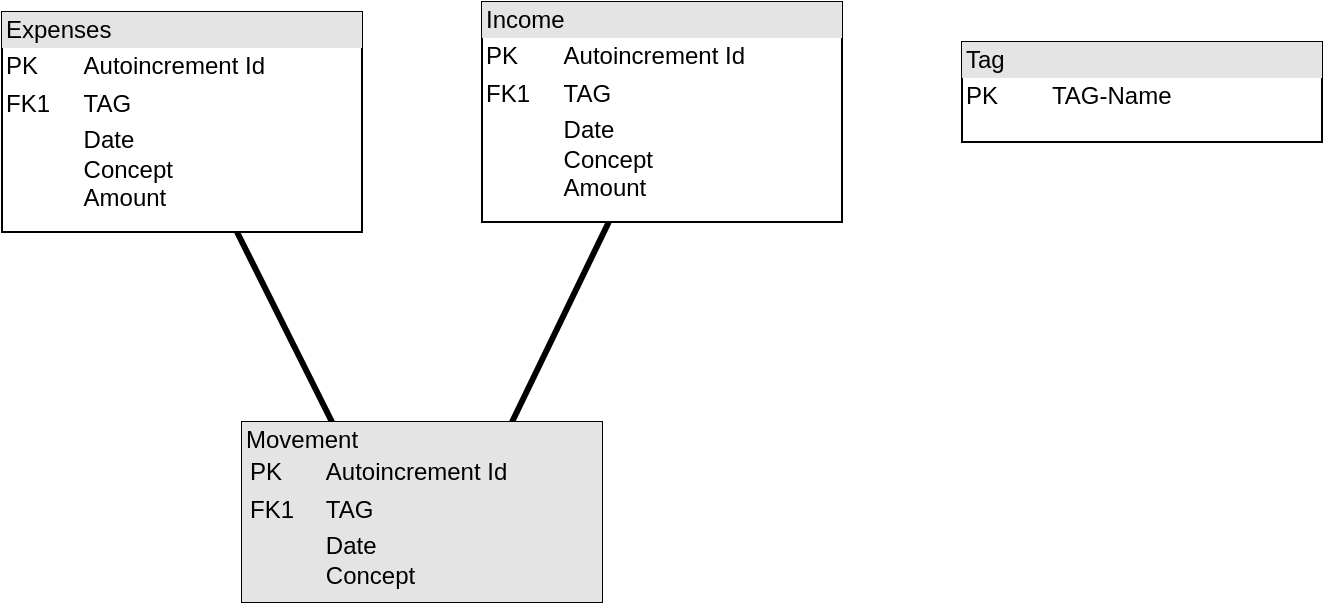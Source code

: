 <mxfile>
    <diagram id="Z2r3DtegTCkACCeTbjA0" name="Page-1">
        <mxGraphModel dx="1027" dy="773" grid="1" gridSize="10" guides="1" tooltips="1" connect="1" arrows="1" fold="1" page="1" pageScale="1" pageWidth="850" pageHeight="1100" math="0" shadow="0">
            <root>
                <mxCell id="0"/>
                <mxCell id="1" parent="0"/>
                <mxCell id="6" style="edgeStyle=none;html=1;entryX=0.25;entryY=0;entryDx=0;entryDy=0;strokeWidth=3;fontColor=#000000;endArrow=none;endFill=0;" parent="1" source="2" target="4" edge="1">
                    <mxGeometry relative="1" as="geometry"/>
                </mxCell>
                <mxCell id="2" value="&lt;div style=&quot;box-sizing:border-box;width:100%;background:#e4e4e4;padding:2px;&quot;&gt;Expenses&lt;/div&gt;&lt;table style=&quot;width:100%;font-size:1em;&quot; cellpadding=&quot;2&quot; cellspacing=&quot;0&quot;&gt;&lt;tbody&gt;&lt;tr&gt;&lt;td&gt;PK&lt;/td&gt;&lt;td&gt;Autoincrement Id&lt;/td&gt;&lt;/tr&gt;&lt;tr&gt;&lt;td&gt;FK1&lt;/td&gt;&lt;td&gt;TAG&lt;/td&gt;&lt;/tr&gt;&lt;tr&gt;&lt;td&gt;&lt;/td&gt;&lt;td&gt;Date&lt;br&gt;Concept&lt;br&gt;Amount&lt;br&gt;&lt;br&gt;&lt;/td&gt;&lt;/tr&gt;&lt;/tbody&gt;&lt;/table&gt;" style="verticalAlign=top;align=left;overflow=fill;html=1;fontColor=#000000;fillColor=#FFFFFF;" parent="1" vertex="1">
                    <mxGeometry x="80" y="65" width="180" height="110" as="geometry"/>
                </mxCell>
                <mxCell id="5" style="edgeStyle=none;html=1;entryX=0.75;entryY=0;entryDx=0;entryDy=0;fontColor=#000000;endArrow=none;endFill=0;strokeWidth=3;" parent="1" source="3" target="4" edge="1">
                    <mxGeometry relative="1" as="geometry"/>
                </mxCell>
                <mxCell id="3" value="&lt;div style=&quot;box-sizing:border-box;width:100%;background:#e4e4e4;padding:2px;&quot;&gt;Income&lt;/div&gt;&lt;table style=&quot;width:100%;font-size:1em;&quot; cellpadding=&quot;2&quot; cellspacing=&quot;0&quot;&gt;&lt;tbody&gt;&lt;tr&gt;&lt;td&gt;PK&lt;/td&gt;&lt;td&gt;Autoincrement Id&lt;/td&gt;&lt;/tr&gt;&lt;tr&gt;&lt;td&gt;FK1&lt;/td&gt;&lt;td&gt;TAG&lt;/td&gt;&lt;/tr&gt;&lt;tr&gt;&lt;td&gt;&lt;/td&gt;&lt;td&gt;Date&lt;br&gt;Concept&lt;br&gt;Amount&lt;br&gt;&lt;br&gt;&lt;/td&gt;&lt;/tr&gt;&lt;/tbody&gt;&lt;/table&gt;" style="verticalAlign=top;align=left;overflow=fill;html=1;fontColor=#000000;fillColor=#FFFFFF;" parent="1" vertex="1">
                    <mxGeometry x="320" y="60" width="180" height="110" as="geometry"/>
                </mxCell>
                <mxCell id="4" value="&lt;div style=&quot;box-sizing:border-box;width:100%;background:#e4e4e4;padding:2px;&quot;&gt;Movement&lt;table style=&quot;background-color: initial; font-size: 1em; width: 100%;&quot; cellpadding=&quot;2&quot; cellspacing=&quot;0&quot;&gt;&lt;tbody&gt;&lt;tr&gt;&lt;td&gt;PK&lt;/td&gt;&lt;td&gt;Autoincrement Id&lt;/td&gt;&lt;/tr&gt;&lt;tr&gt;&lt;td&gt;FK1&lt;/td&gt;&lt;td&gt;TAG&lt;/td&gt;&lt;/tr&gt;&lt;tr&gt;&lt;td&gt;&lt;/td&gt;&lt;td&gt;Date&lt;br&gt;Concept&lt;br&gt;&lt;br&gt;&lt;/td&gt;&lt;/tr&gt;&lt;/tbody&gt;&lt;/table&gt;&lt;/div&gt;" style="verticalAlign=top;align=left;overflow=fill;html=1;fontColor=#000000;fillColor=#FFFFFF;" parent="1" vertex="1">
                    <mxGeometry x="200" y="270" width="180" height="90" as="geometry"/>
                </mxCell>
                <mxCell id="7" value="*" style="text;html=1;align=center;verticalAlign=middle;resizable=0;points=[];autosize=1;strokeColor=none;fillColor=none;fontColor=#FFFFFF;" parent="1" vertex="1">
                    <mxGeometry x="165" y="175" width="30" height="30" as="geometry"/>
                </mxCell>
                <mxCell id="8" value="*" style="text;html=1;align=center;verticalAlign=middle;resizable=0;points=[];autosize=1;strokeColor=none;fillColor=none;fontColor=#FFFFFF;" parent="1" vertex="1">
                    <mxGeometry x="350" y="175" width="30" height="30" as="geometry"/>
                </mxCell>
                <mxCell id="9" value="1" style="text;html=1;align=center;verticalAlign=middle;resizable=0;points=[];autosize=1;strokeColor=none;fillColor=none;fontColor=#FFFFFF;" parent="1" vertex="1">
                    <mxGeometry x="200" y="235" width="30" height="30" as="geometry"/>
                </mxCell>
                <mxCell id="10" value="1" style="text;html=1;align=center;verticalAlign=middle;resizable=0;points=[];autosize=1;strokeColor=none;fillColor=none;fontColor=#FFFFFF;" parent="1" vertex="1">
                    <mxGeometry x="320" y="235" width="30" height="30" as="geometry"/>
                </mxCell>
                <mxCell id="11" value="&lt;div style=&quot;box-sizing:border-box;width:100%;background:#e4e4e4;padding:2px;&quot;&gt;Tag&lt;/div&gt;&lt;table style=&quot;width:100%;font-size:1em;&quot; cellpadding=&quot;2&quot; cellspacing=&quot;0&quot;&gt;&lt;tbody&gt;&lt;tr&gt;&lt;td&gt;PK&lt;/td&gt;&lt;td&gt;TAG-Name&lt;br&gt;&lt;/td&gt;&lt;/tr&gt;&lt;tr&gt;&lt;td&gt;&lt;br&gt;&lt;/td&gt;&lt;td&gt;&lt;br&gt;&lt;/td&gt;&lt;/tr&gt;&lt;tr&gt;&lt;td&gt;&lt;/td&gt;&lt;td&gt;&lt;br&gt;&lt;/td&gt;&lt;/tr&gt;&lt;/tbody&gt;&lt;/table&gt;" style="verticalAlign=top;align=left;overflow=fill;html=1;fontColor=#000000;fillColor=#FFFFFF;" parent="1" vertex="1">
                    <mxGeometry x="560" y="80" width="180" height="50" as="geometry"/>
                </mxCell>
            </root>
        </mxGraphModel>
    </diagram>
</mxfile>